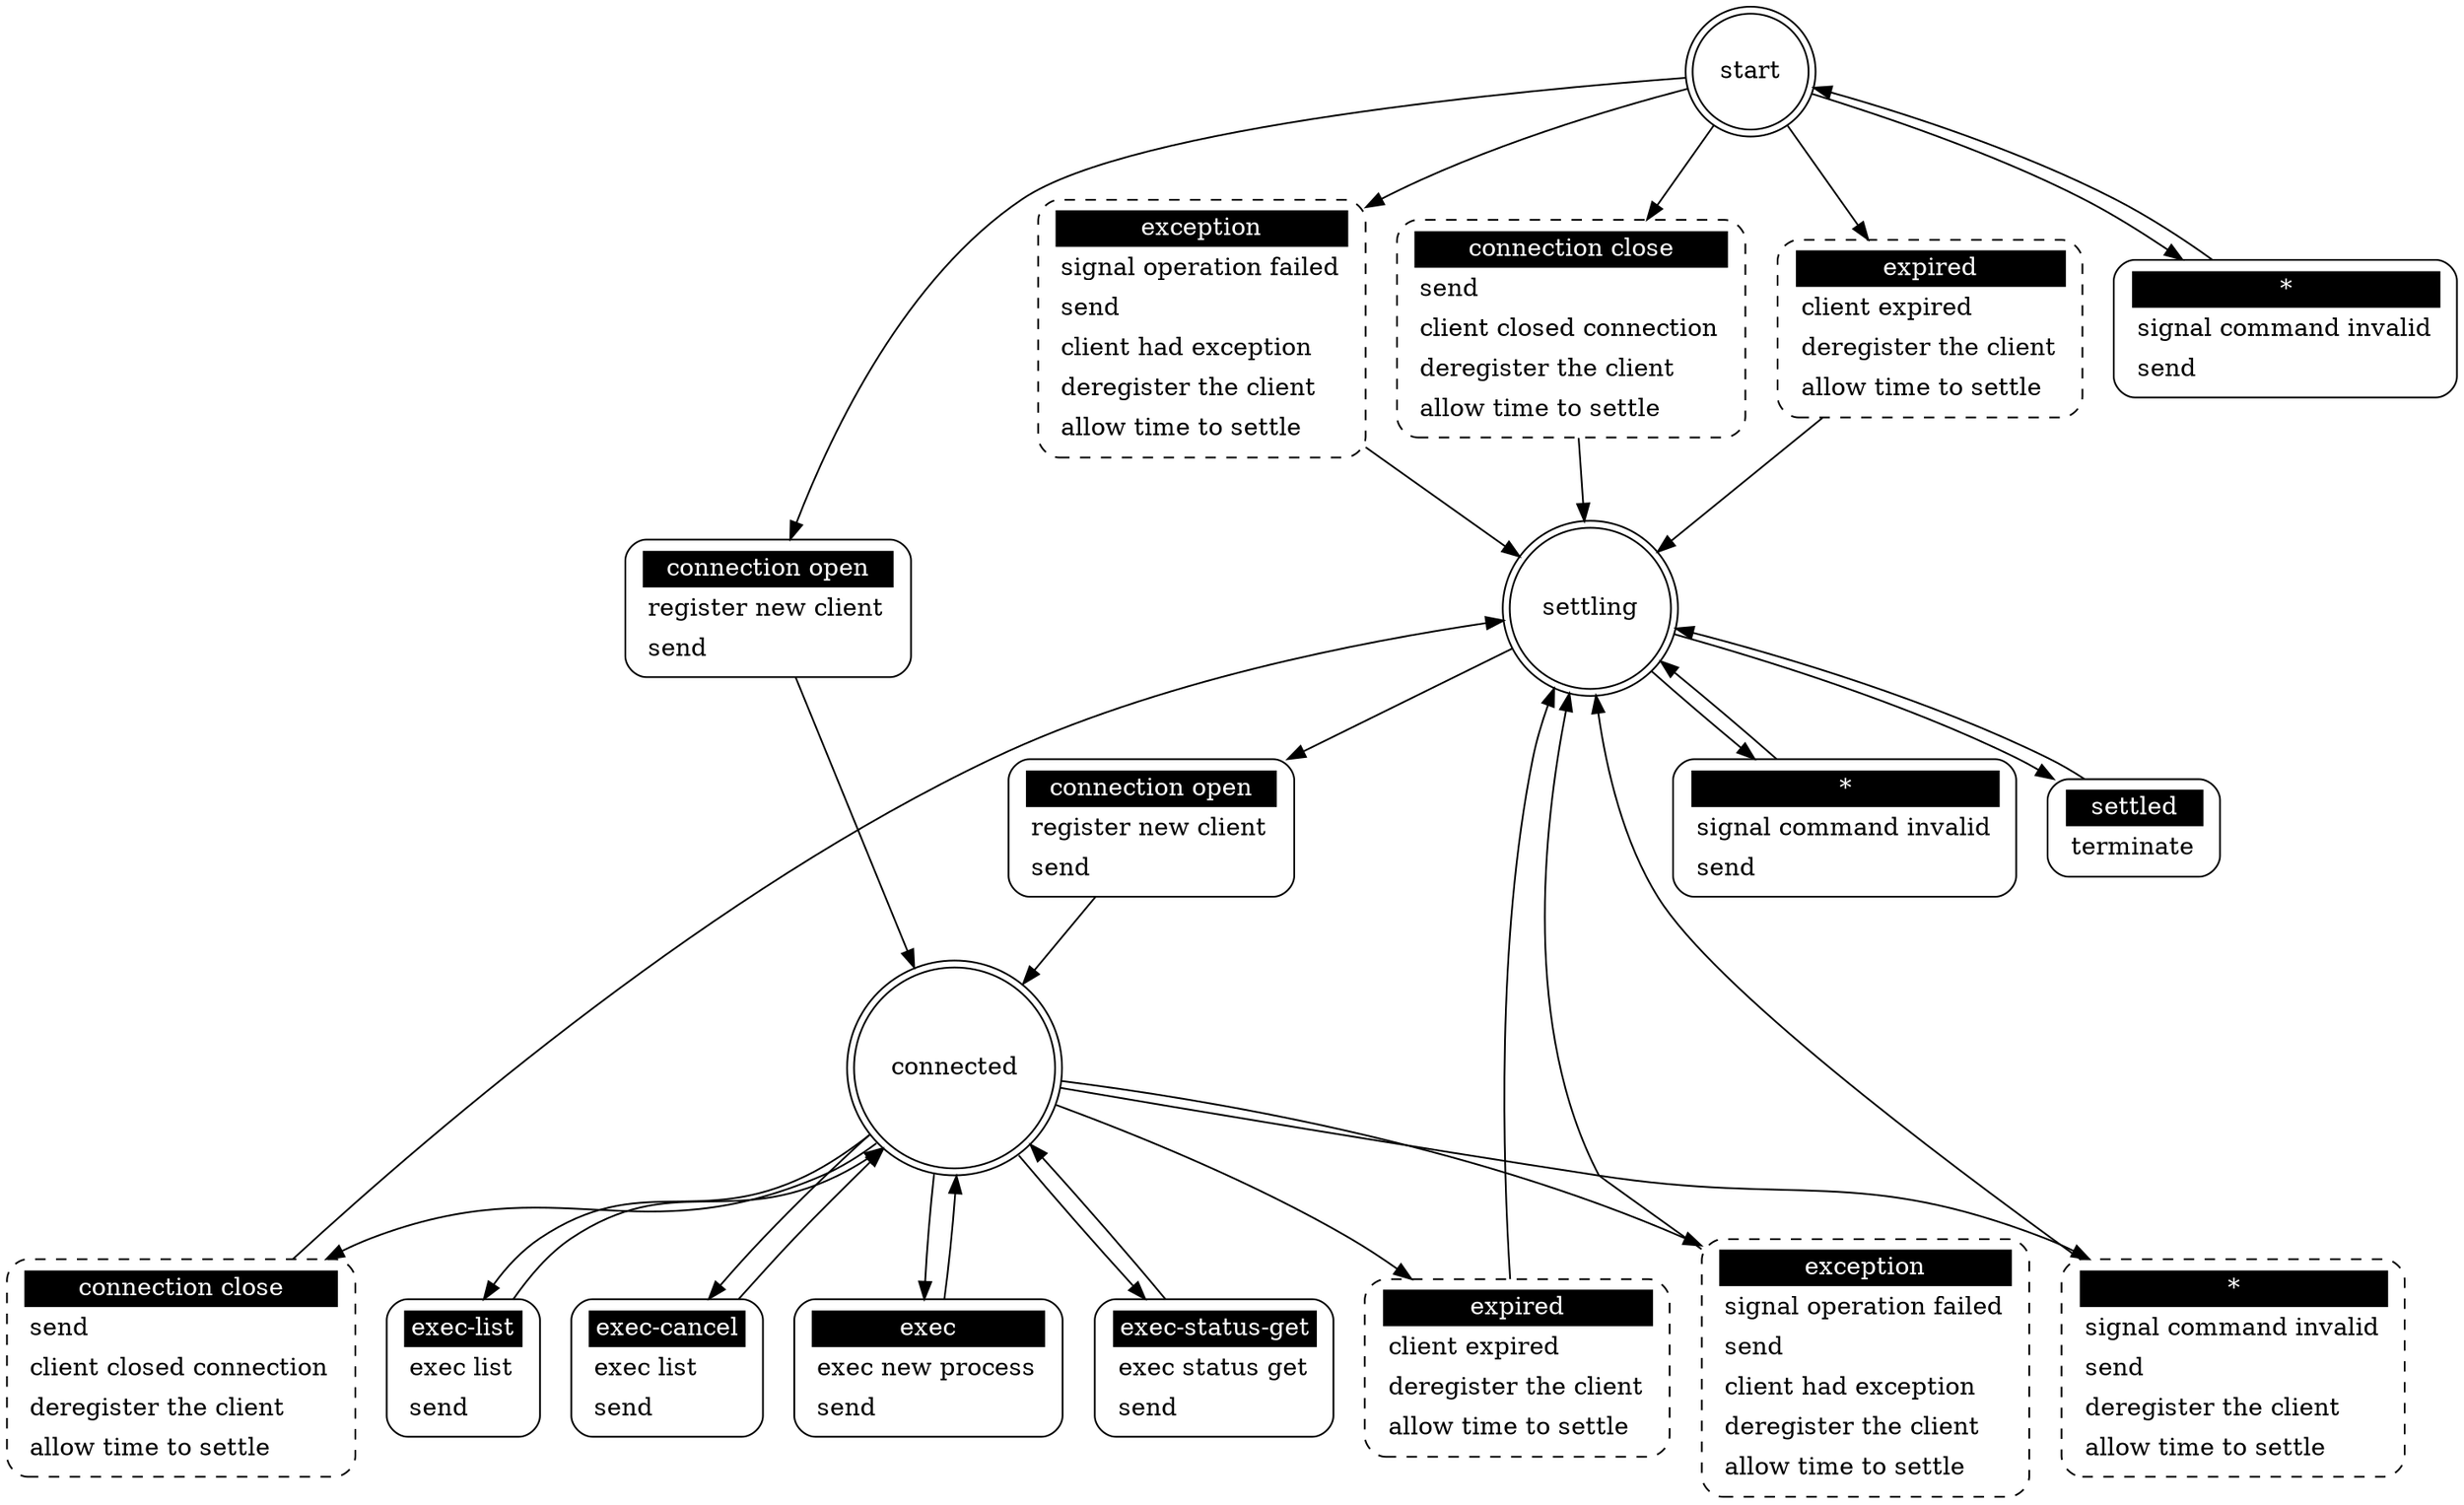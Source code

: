## Automatically generated from zp_server.xml by gsl
digraph "zp_server" {

 "start" [shape = "doublecircle"];
 "start connection close" [shape = "Mrecord" style = dashed label = <<table border="0" cellborder="0" cellpadding="3" bgcolor="white"><tr><td bgcolor="black" align="center" colspan="2"><font color="white">connection close</font></td></tr><tr><td align="left" port="r3">send</td></tr><tr><td align="left" port="r3">client closed connection</td></tr><tr><td align="left" port="r3">deregister the client</td></tr><tr><td align="left" port="r3">allow time to settle</td></tr></table>>];
 "start" -> "start connection close";
 "start connection close" -> "settling";
 "start expired" [shape = "Mrecord" style = dashed label = <<table border="0" cellborder="0" cellpadding="3" bgcolor="white"><tr><td bgcolor="black" align="center" colspan="2"><font color="white">expired</font></td></tr><tr><td align="left" port="r3">client expired</td></tr><tr><td align="left" port="r3">deregister the client</td></tr><tr><td align="left" port="r3">allow time to settle</td></tr></table>>];
 "start" -> "start expired";
 "start expired" -> "settling";
 "start exception" [shape = "Mrecord" style = dashed label = <<table border="0" cellborder="0" cellpadding="3" bgcolor="white"><tr><td bgcolor="black" align="center" colspan="2"><font color="white">exception</font></td></tr><tr><td align="left" port="r3">signal operation failed</td></tr><tr><td align="left" port="r3">send</td></tr><tr><td align="left" port="r3">client had exception</td></tr><tr><td align="left" port="r3">deregister the client</td></tr><tr><td align="left" port="r3">allow time to settle</td></tr></table>>];
 "start" -> "start exception";
 "start exception" -> "settling";
 "start connection open" [shape = "Mrecord" style = solid label = <<table border="0" cellborder="0" cellpadding="3" bgcolor="white"><tr><td bgcolor="black" align="center" colspan="2"><font color="white">connection open</font></td></tr><tr><td align="left" port="r3">register new client</td></tr><tr><td align="left" port="r3">send</td></tr></table>>];
 "start" -> "start connection open";
 "start connection open" -> "connected";
 "start *" [shape = "Mrecord" style = solid label = <<table border="0" cellborder="0" cellpadding="3" bgcolor="white"><tr><td bgcolor="black" align="center" colspan="2"><font color="white">*</font></td></tr><tr><td align="left" port="r3">signal command invalid</td></tr><tr><td align="left" port="r3">send</td></tr></table>>];
 "start" -> "start *";
 "start *" -> "start";

 "connected" [shape = "doublecircle"];
 "connected connection close" [shape = "Mrecord" style = dashed label = <<table border="0" cellborder="0" cellpadding="3" bgcolor="white"><tr><td bgcolor="black" align="center" colspan="2"><font color="white">connection close</font></td></tr><tr><td align="left" port="r3">send</td></tr><tr><td align="left" port="r3">client closed connection</td></tr><tr><td align="left" port="r3">deregister the client</td></tr><tr><td align="left" port="r3">allow time to settle</td></tr></table>>];
 "connected" -> "connected connection close";
 "connected connection close" -> "settling";
 "connected expired" [shape = "Mrecord" style = dashed label = <<table border="0" cellborder="0" cellpadding="3" bgcolor="white"><tr><td bgcolor="black" align="center" colspan="2"><font color="white">expired</font></td></tr><tr><td align="left" port="r3">client expired</td></tr><tr><td align="left" port="r3">deregister the client</td></tr><tr><td align="left" port="r3">allow time to settle</td></tr></table>>];
 "connected" -> "connected expired";
 "connected expired" -> "settling";
 "connected exception" [shape = "Mrecord" style = dashed label = <<table border="0" cellborder="0" cellpadding="3" bgcolor="white"><tr><td bgcolor="black" align="center" colspan="2"><font color="white">exception</font></td></tr><tr><td align="left" port="r3">signal operation failed</td></tr><tr><td align="left" port="r3">send</td></tr><tr><td align="left" port="r3">client had exception</td></tr><tr><td align="left" port="r3">deregister the client</td></tr><tr><td align="left" port="r3">allow time to settle</td></tr></table>>];
 "connected" -> "connected exception";
 "connected exception" -> "settling";
 "connected *" [shape = "Mrecord" style = dashed label = <<table border="0" cellborder="0" cellpadding="3" bgcolor="white"><tr><td bgcolor="black" align="center" colspan="2"><font color="white">*</font></td></tr><tr><td align="left" port="r3">signal command invalid</td></tr><tr><td align="left" port="r3">send</td></tr><tr><td align="left" port="r3">deregister the client</td></tr><tr><td align="left" port="r3">allow time to settle</td></tr></table>>];
 "connected" -> "connected *";
 "connected *" -> "settling";
 "connected exec" [shape = "Mrecord" style = solid label = <<table border="0" cellborder="0" cellpadding="3" bgcolor="white"><tr><td bgcolor="black" align="center" colspan="2"><font color="white">exec</font></td></tr><tr><td align="left" port="r3">exec new process</td></tr><tr><td align="left" port="r3">send</td></tr></table>>];
 "connected" -> "connected exec";
 "connected exec" -> "connected";
 "connected exec-status-get" [shape = "Mrecord" style = solid label = <<table border="0" cellborder="0" cellpadding="3" bgcolor="white"><tr><td bgcolor="black" align="center" colspan="2"><font color="white">exec-status-get</font></td></tr><tr><td align="left" port="r3">exec status get</td></tr><tr><td align="left" port="r3">send</td></tr></table>>];
 "connected" -> "connected exec-status-get";
 "connected exec-status-get" -> "connected";
 "connected exec-list" [shape = "Mrecord" style = solid label = <<table border="0" cellborder="0" cellpadding="3" bgcolor="white"><tr><td bgcolor="black" align="center" colspan="2"><font color="white">exec-list</font></td></tr><tr><td align="left" port="r3">exec list</td></tr><tr><td align="left" port="r3">send</td></tr></table>>];
 "connected" -> "connected exec-list";
 "connected exec-list" -> "connected";
 "connected exec-cancel" [shape = "Mrecord" style = solid label = <<table border="0" cellborder="0" cellpadding="3" bgcolor="white"><tr><td bgcolor="black" align="center" colspan="2"><font color="white">exec-cancel</font></td></tr><tr><td align="left" port="r3">exec list</td></tr><tr><td align="left" port="r3">send</td></tr></table>>];
 "connected" -> "connected exec-cancel";
 "connected exec-cancel" -> "connected";

 "settling" [shape = "doublecircle"];
 "settling settled" [shape = "Mrecord" style = solid label = <<table border="0" cellborder="0" cellpadding="3" bgcolor="white"><tr><td bgcolor="black" align="center" colspan="2"><font color="white">settled</font></td></tr><tr><td align="left" port="r3">terminate</td></tr></table>>];
 "settling" -> "settling settled";
 "settling settled" -> "settling";
 "settling connection open" [shape = "Mrecord" style = solid label = <<table border="0" cellborder="0" cellpadding="3" bgcolor="white"><tr><td bgcolor="black" align="center" colspan="2"><font color="white">connection open</font></td></tr><tr><td align="left" port="r3">register new client</td></tr><tr><td align="left" port="r3">send</td></tr></table>>];
 "settling" -> "settling connection open";
 "settling connection open" -> "connected";
 "settling *" [shape = "Mrecord" style = solid label = <<table border="0" cellborder="0" cellpadding="3" bgcolor="white"><tr><td bgcolor="black" align="center" colspan="2"><font color="white">*</font></td></tr><tr><td align="left" port="r3">signal command invalid</td></tr><tr><td align="left" port="r3">send</td></tr></table>>];
 "settling" -> "settling *";
 "settling *" -> "settling";
}
